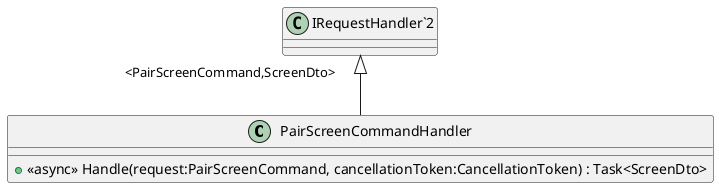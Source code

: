 @startuml
class PairScreenCommandHandler {
    + <<async>> Handle(request:PairScreenCommand, cancellationToken:CancellationToken) : Task<ScreenDto>
}
"IRequestHandler`2" "<PairScreenCommand,ScreenDto>" <|-- PairScreenCommandHandler
@enduml
